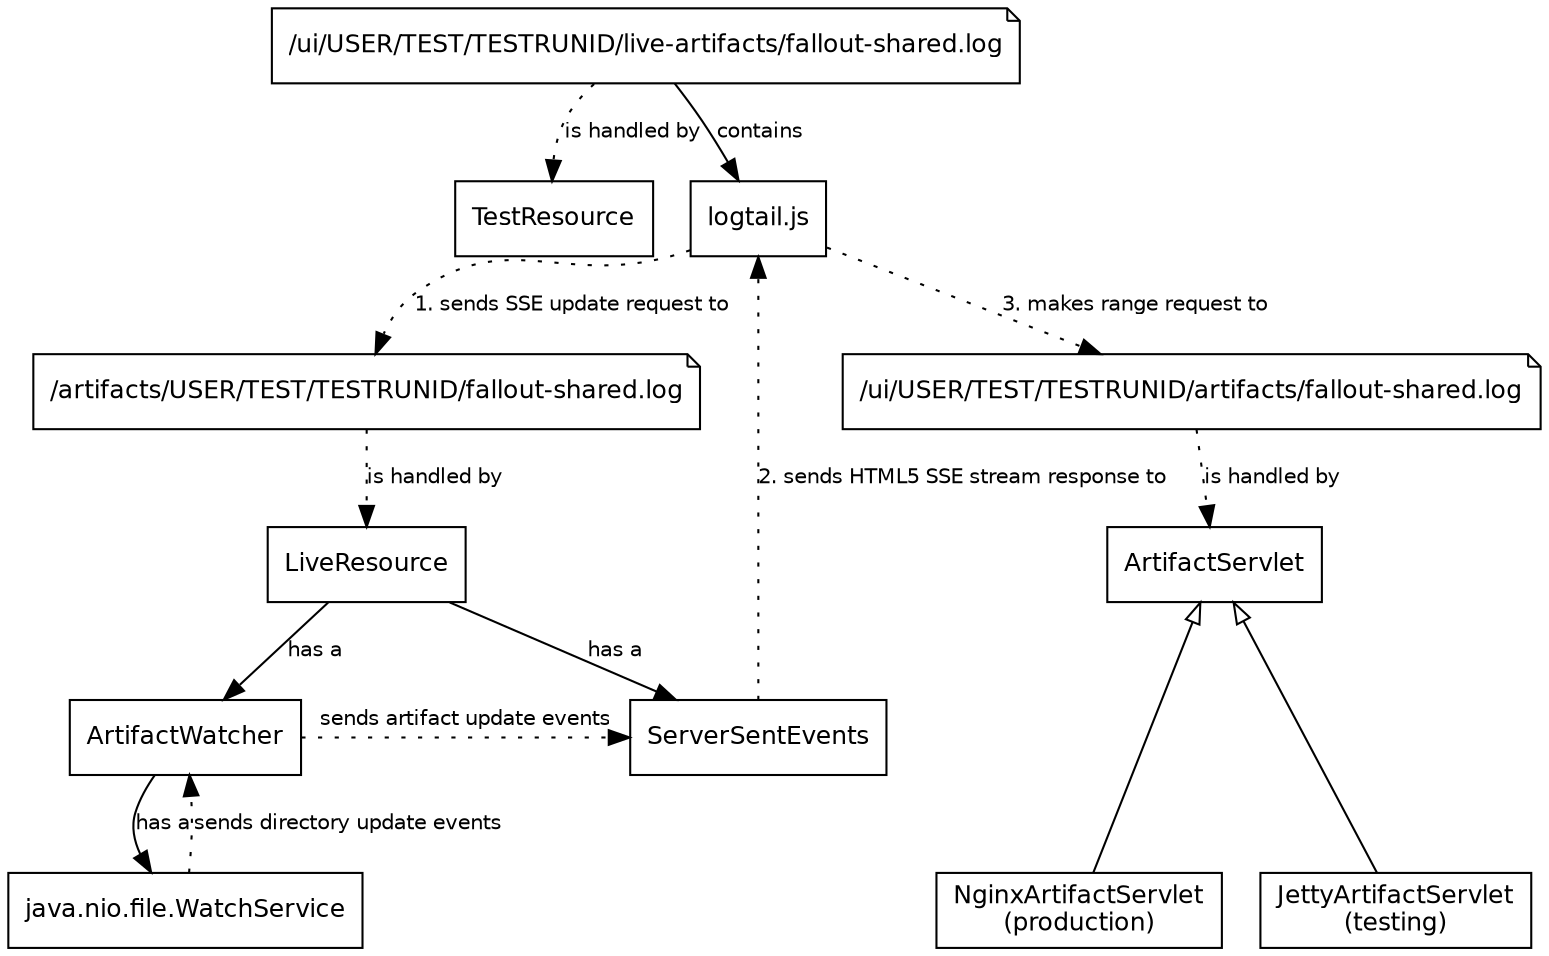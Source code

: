 strict digraph {
  node [fontname="Helvetica", fontsize=12, shape=rect];
  edge [fontname="Helvetica", fontsize=10];
  graph [labeljust=r, labelloc=b, fontname="Helvetica", fontsize=10];

  /* Semantic structure */

  LiveLogView
    [label="/ui/USER/TEST/TESTRUNID/live-artifacts/fallout-shared.log",
     shape="note"];

  LiveLogView -> TestResource
    [style=dotted, label="is handled by"]

  LiveLogView -> logtail
    [label="contains"];

  logtail
    [label="logtail.js"];

  logtail -> LiveResourceRequest
    [style=dotted, label="1. sends SSE update request to"];

  LiveResourceRequest
    [label="/artifacts/USER/TEST/TESTRUNID/fallout-shared.log",
     shape="note"];

  LiveResourceRequest -> LiveResource
    [style=dotted, label="is handled by"];

  LiveResource -> ServerSentEvents [label="has a"];
  ServerSentEvents -> logtail
    [style=dotted, label="2. sends HTML5 SSE stream response to"];

  LiveResource -> ArtifactWatcher [label="has a"];
  ArtifactWatcher -> ServerSentEvents
    [style=dotted, label="sends artifact update events"]

  ArtifactWatcher -> WatchService [label="has a"];
  WatchService -> ArtifactWatcher
    [style=dotted, label="sends directory update events"];

  WatchService [label="java.nio.file.WatchService"];

  logtail -> ArtifactRequest
    [style=dotted, label="3. makes range request to"];

  ArtifactRequest
    [label="/ui/USER/TEST/TESTRUNID/artifacts/fallout-shared.log",
     shape="note"];

  ArtifactRequest -> ArtifactServlet
    [style=dotted, label="is handled by"];

  ArtifactServlet -> JettyArtifactServlet
    [arrowtail=onormal, dir=back];
  JettyArtifactServlet [label="JettyArtifactServlet\n(testing)"];

  ArtifactServlet -> NginxArtifactServlet
    [arrowtail=onormal, dir=back];
  NginxArtifactServlet [label="NginxArtifactServlet\n(production)"];

  /* Layout tweaks:

  - use subgraphs with rank=same to force nodes into the same row, using edges
    with style=invis to force order.

  - use group attribute to force nodes into the same column, using edges with
    style=invis to join nodes in the same group that don't already have an edge
    joining them.

  */

  subgraph {
    rank=same;
    LiveResource;
    ArtifactServlet;
  }

  subgraph {
    rank=same;
    ArtifactWatcher;
    ServerSentEvents;
  }

  subgraph {
    rank=same;
    WatchService;
    JettyArtifactServlet;
    NginxArtifactServlet;
  }

}
